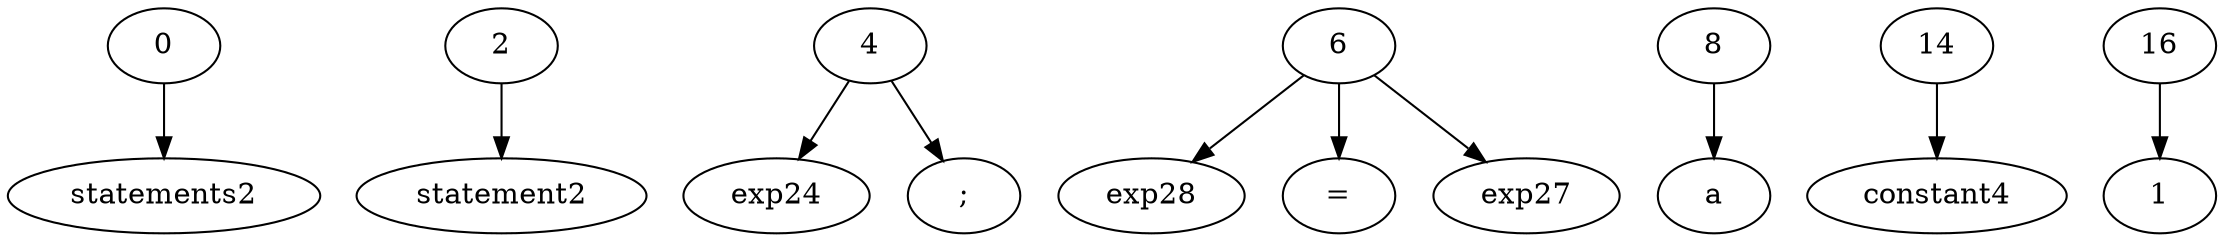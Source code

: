 strict digraph graphname {1 [label=" statements2 "]; 
0 -> 1 ; 
3 [label=" statement2 "]; 
2 -> 3 ; 
5 [label=" exp24 "]; 
4 -> 5 ; 
7 [label=" exp28 "]; 
6 -> 7 ; 
9 [label=" a "]; 
8 -> 9 ; 
11 [label=" = "]; 
6 -> 11 ; 
13 [label=" exp27 "]; 
6 -> 13 ; 
15 [label=" constant4 "]; 
14 -> 15 ; 
17 [label=" 1 "]; 
16 -> 17 ; 
19 [label=" ; "]; 
4 -> 19 ; 
}